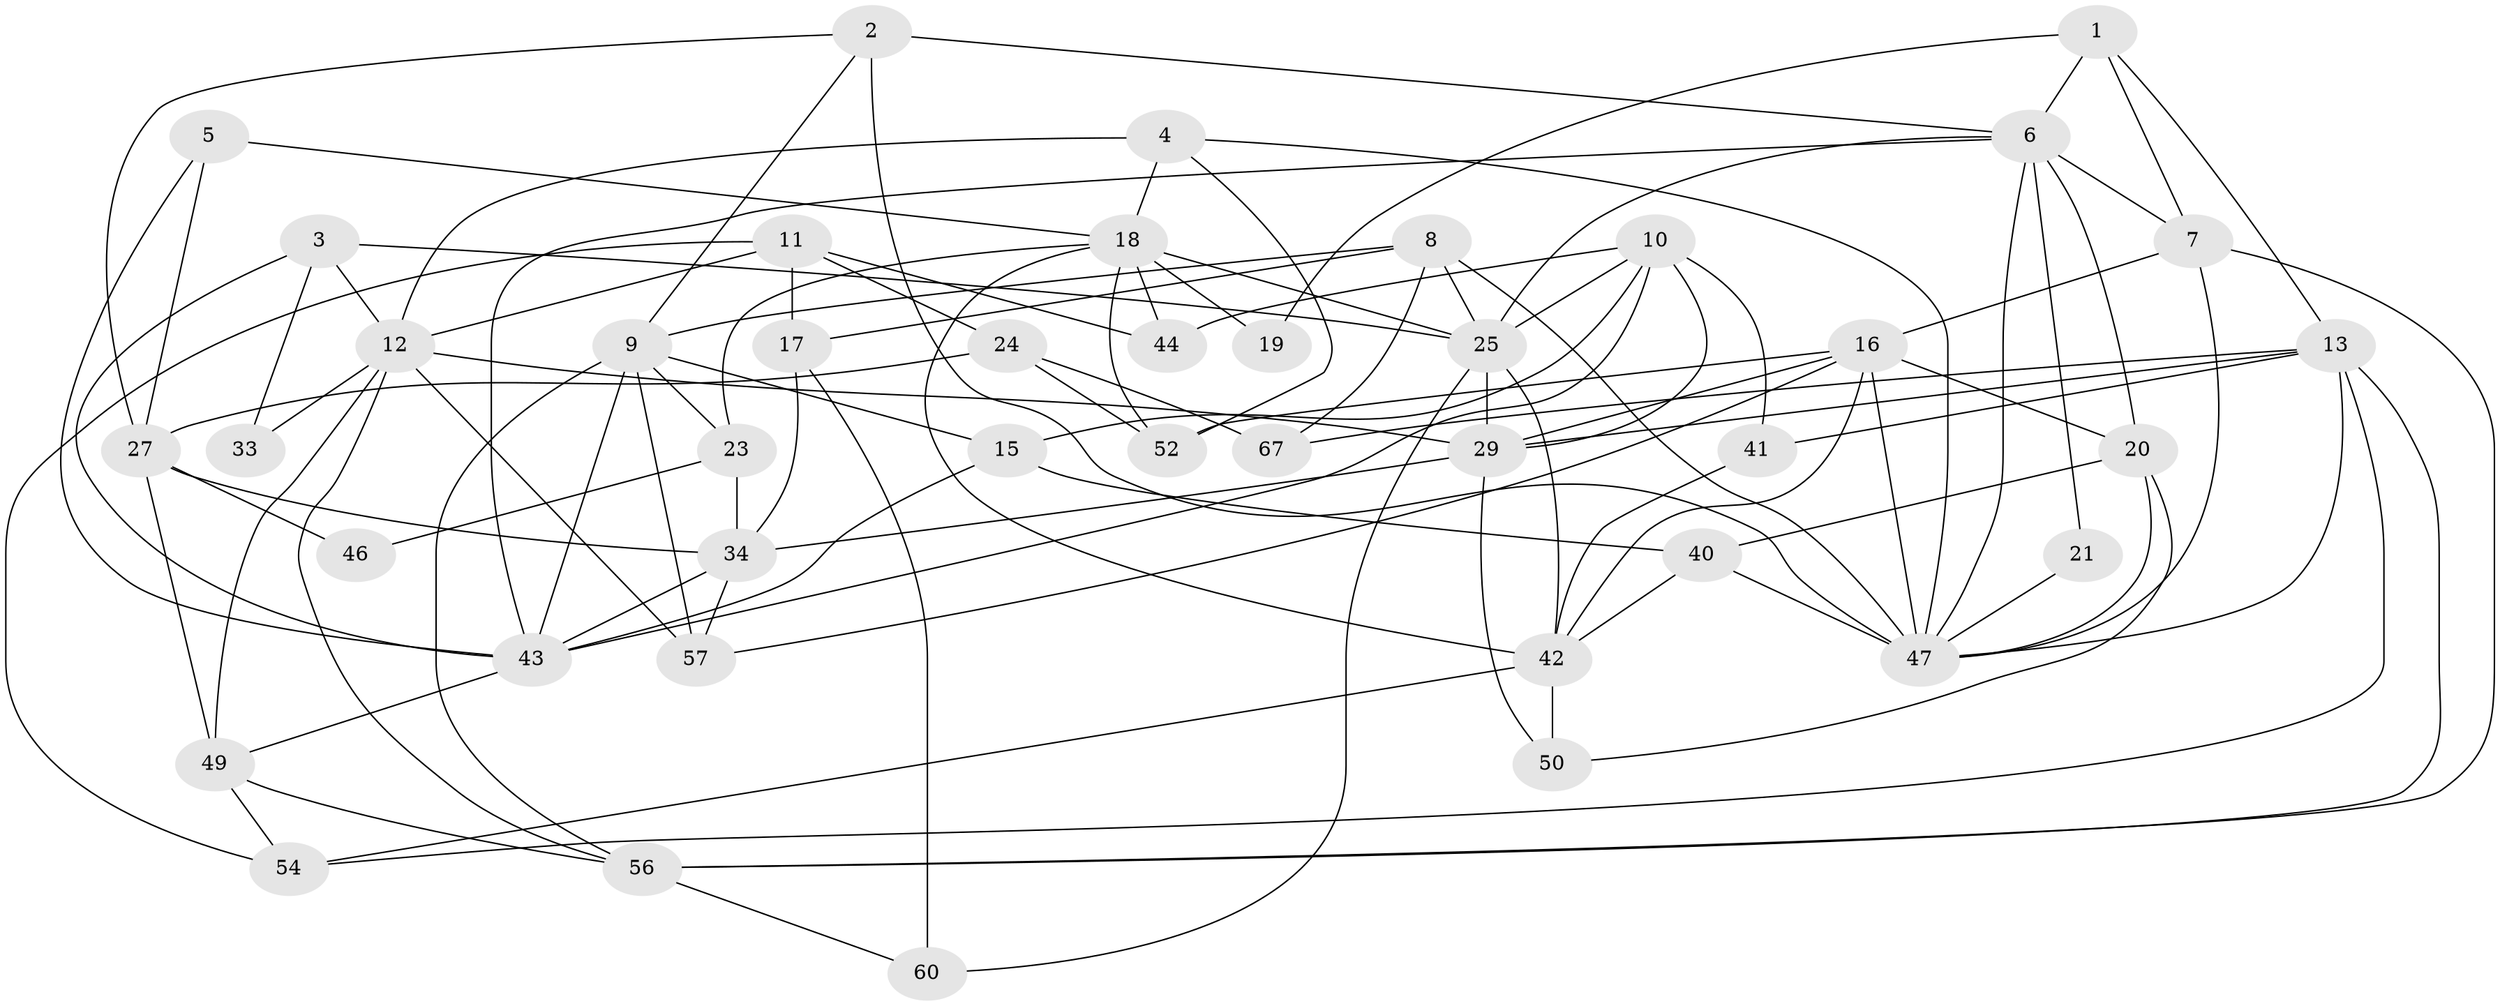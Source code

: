 // original degree distribution, {4: 0.26865671641791045, 3: 0.23880597014925373, 2: 0.13432835820895522, 5: 0.2537313432835821, 6: 0.07462686567164178, 7: 0.014925373134328358, 8: 0.014925373134328358}
// Generated by graph-tools (version 1.1) at 2025/11/02/27/25 16:11:17]
// undirected, 42 vertices, 104 edges
graph export_dot {
graph [start="1"]
  node [color=gray90,style=filled];
  1;
  2 [super="+62"];
  3;
  4;
  5;
  6 [super="+22"];
  7 [super="+58"];
  8 [super="+38"];
  9 [super="+28"];
  10 [super="+14"];
  11 [super="+53"];
  12 [super="+31"];
  13 [super="+30"];
  15;
  16 [super="+37"];
  17;
  18 [super="+26"];
  19;
  20 [super="+35"];
  21;
  23 [super="+36"];
  24;
  25 [super="+39"];
  27 [super="+55"];
  29 [super="+32"];
  33;
  34 [super="+48"];
  40 [super="+65"];
  41;
  42 [super="+51"];
  43 [super="+45"];
  44;
  46;
  47 [super="+66"];
  49;
  50 [super="+61"];
  52 [super="+64"];
  54 [super="+63"];
  56 [super="+59"];
  57;
  60;
  67;
  1 -- 19;
  1 -- 7;
  1 -- 6;
  1 -- 13;
  2 -- 6;
  2 -- 47 [weight=2];
  2 -- 27;
  2 -- 9;
  3 -- 33;
  3 -- 12;
  3 -- 25;
  3 -- 43;
  4 -- 47;
  4 -- 12;
  4 -- 18;
  4 -- 52;
  5 -- 27;
  5 -- 18;
  5 -- 43;
  6 -- 47;
  6 -- 20;
  6 -- 21;
  6 -- 7;
  6 -- 25;
  6 -- 43;
  7 -- 16;
  7 -- 56;
  7 -- 47;
  8 -- 25;
  8 -- 17;
  8 -- 9;
  8 -- 67;
  8 -- 47;
  9 -- 15;
  9 -- 56;
  9 -- 43;
  9 -- 57;
  9 -- 23;
  10 -- 43;
  10 -- 41;
  10 -- 44;
  10 -- 29;
  10 -- 25;
  10 -- 15;
  11 -- 17;
  11 -- 24;
  11 -- 54;
  11 -- 12;
  11 -- 44;
  12 -- 56;
  12 -- 33;
  12 -- 57;
  12 -- 49;
  12 -- 29;
  13 -- 67;
  13 -- 29;
  13 -- 41;
  13 -- 54;
  13 -- 56;
  13 -- 47;
  15 -- 43;
  15 -- 40;
  16 -- 57;
  16 -- 20;
  16 -- 29;
  16 -- 47 [weight=2];
  16 -- 42;
  16 -- 52;
  17 -- 34;
  17 -- 60;
  18 -- 19;
  18 -- 23;
  18 -- 44;
  18 -- 25;
  18 -- 42;
  18 -- 52;
  20 -- 50;
  20 -- 40;
  20 -- 47;
  21 -- 47;
  23 -- 34;
  23 -- 46;
  24 -- 27;
  24 -- 52;
  24 -- 67;
  25 -- 42;
  25 -- 60;
  25 -- 29;
  27 -- 46;
  27 -- 49;
  27 -- 34;
  29 -- 50;
  29 -- 34;
  34 -- 57;
  34 -- 43;
  40 -- 42;
  40 -- 47;
  41 -- 42;
  42 -- 54;
  42 -- 50;
  43 -- 49;
  49 -- 54;
  49 -- 56;
  56 -- 60;
}
